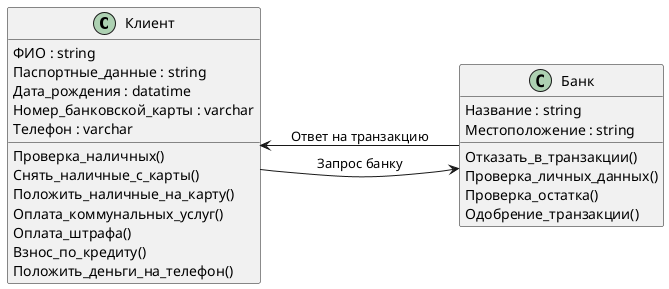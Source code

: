 @startuml "Банкомат классы"
left to right direction

class Клиент{
  ФИО : string
  Паспортные_данные : string
  Дата_рождения : datatime
  Номер_банковской_карты : varchar
  Телефон : varchar
  Проверка_наличных()
  Снять_наличные_с_карты()
  Положить_наличные_на_карту()
  Оплата_коммунальных_услуг()
  Оплата_штрафа()
  Взнос_по_кредиту()
  Положить_деньги_на_телефон()


}
class Банк{
  Название : string
  Местоположение : string
  Отказать_в_транзакции()
  Проверка_личных_данных()
  Проверка_остатка()
  Одобрение_транзакции()
}
Клиент <-- Банк: Ответ на транзакцию
Банк <-- Клиент: Запрос банку
@enduml
